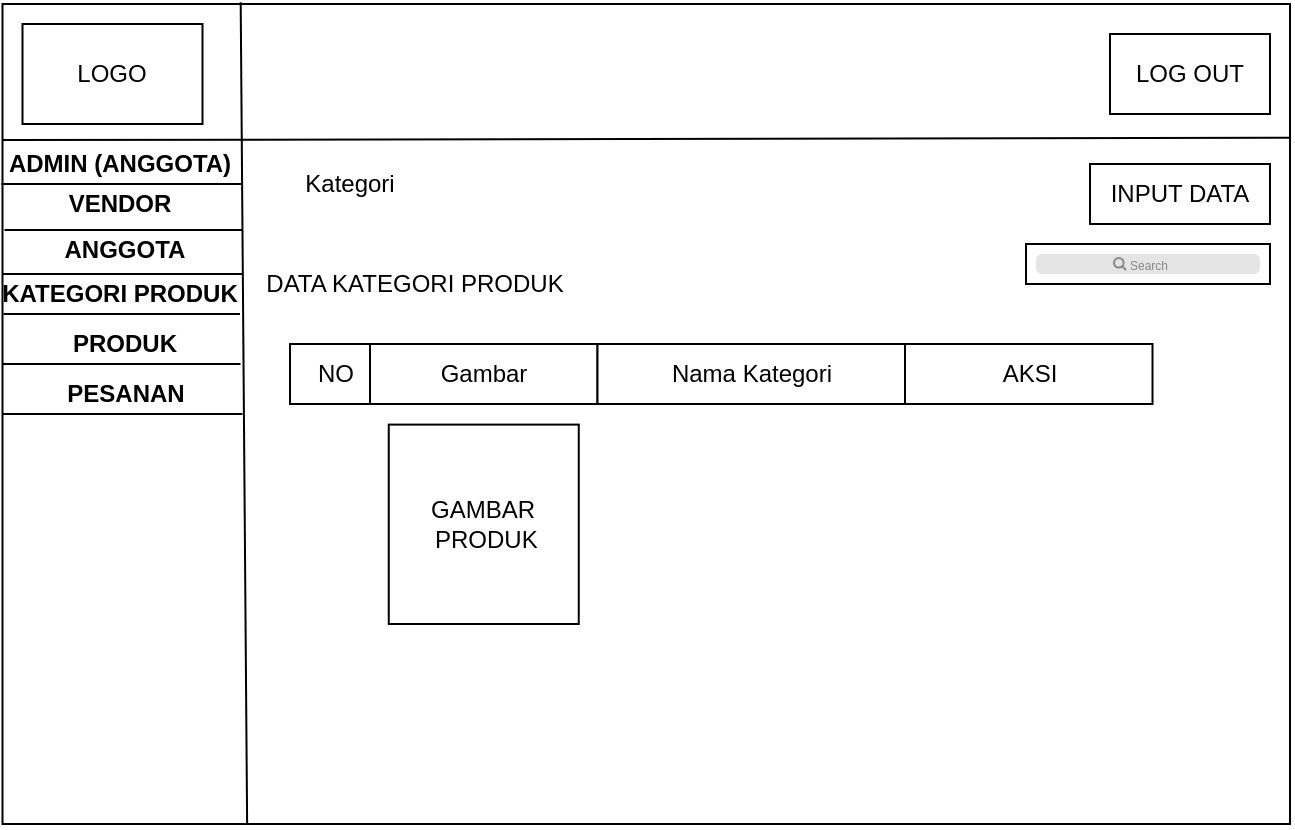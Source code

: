 <mxfile version="14.9.6" type="github">
  <diagram id="wYqaZekAvj2n4rR8hF8H" name="Page-1">
    <mxGraphModel dx="868" dy="460" grid="1" gridSize="10" guides="1" tooltips="1" connect="1" arrows="1" fold="1" page="1" pageScale="1" pageWidth="850" pageHeight="1100" math="0" shadow="0">
      <root>
        <mxCell id="0" />
        <mxCell id="1" parent="0" />
        <mxCell id="MQi_boehBmf1Iwi7T3qC-1" value="" style="rounded=0;whiteSpace=wrap;html=1;" parent="1" vertex="1">
          <mxGeometry x="41.25" y="40" width="643.75" height="410" as="geometry" />
        </mxCell>
        <mxCell id="MQi_boehBmf1Iwi7T3qC-2" value="LOGO" style="rounded=0;whiteSpace=wrap;html=1;" parent="1" vertex="1">
          <mxGeometry x="51.25" y="50" width="90" height="50" as="geometry" />
        </mxCell>
        <mxCell id="MQi_boehBmf1Iwi7T3qC-3" value="" style="endArrow=none;html=1;exitX=0;exitY=0.166;exitDx=0;exitDy=0;exitPerimeter=0;entryX=1;entryY=0.163;entryDx=0;entryDy=0;entryPerimeter=0;" parent="1" source="MQi_boehBmf1Iwi7T3qC-1" target="MQi_boehBmf1Iwi7T3qC-1" edge="1">
          <mxGeometry width="50" height="50" relative="1" as="geometry">
            <mxPoint x="191.25" y="109" as="sourcePoint" />
            <mxPoint x="671.25" y="102" as="targetPoint" />
          </mxGeometry>
        </mxCell>
        <mxCell id="MQi_boehBmf1Iwi7T3qC-4" value="LOG OUT" style="rounded=0;whiteSpace=wrap;html=1;" parent="1" vertex="1">
          <mxGeometry x="595" y="55" width="80" height="40" as="geometry" />
        </mxCell>
        <mxCell id="MQi_boehBmf1Iwi7T3qC-5" value="&lt;b&gt;ADMIN (ANGGOTA)&lt;/b&gt;" style="text;html=1;strokeColor=none;fillColor=none;align=center;verticalAlign=middle;whiteSpace=wrap;rounded=0;" parent="1" vertex="1">
          <mxGeometry x="41.25" y="110" width="117.5" height="20" as="geometry" />
        </mxCell>
        <mxCell id="MQi_boehBmf1Iwi7T3qC-6" value="&lt;b&gt;VENDOR&lt;/b&gt;" style="text;html=1;strokeColor=none;fillColor=none;align=center;verticalAlign=middle;whiteSpace=wrap;rounded=0;" parent="1" vertex="1">
          <mxGeometry x="60" y="130" width="80" height="20" as="geometry" />
        </mxCell>
        <mxCell id="MQi_boehBmf1Iwi7T3qC-7" value="&lt;b&gt;ANGGOTA&lt;/b&gt;" style="text;html=1;strokeColor=none;fillColor=none;align=center;verticalAlign=middle;whiteSpace=wrap;rounded=0;" parent="1" vertex="1">
          <mxGeometry x="65" y="150" width="75" height="25" as="geometry" />
        </mxCell>
        <mxCell id="MQi_boehBmf1Iwi7T3qC-8" value="&lt;b&gt;KATEGORI PRODUK&lt;/b&gt;" style="text;html=1;strokeColor=none;fillColor=none;align=center;verticalAlign=middle;whiteSpace=wrap;rounded=0;" parent="1" vertex="1">
          <mxGeometry x="40" y="175" width="120" height="20" as="geometry" />
        </mxCell>
        <mxCell id="MQi_boehBmf1Iwi7T3qC-9" value="&lt;b&gt;PRODUK&lt;/b&gt;" style="text;html=1;strokeColor=none;fillColor=none;align=center;verticalAlign=middle;whiteSpace=wrap;rounded=0;" parent="1" vertex="1">
          <mxGeometry x="60" y="195" width="85" height="30" as="geometry" />
        </mxCell>
        <mxCell id="MQi_boehBmf1Iwi7T3qC-10" value="&lt;b&gt;PESANAN&lt;/b&gt;" style="text;html=1;strokeColor=none;fillColor=none;align=center;verticalAlign=middle;whiteSpace=wrap;rounded=0;" parent="1" vertex="1">
          <mxGeometry x="67.5" y="225" width="70" height="20" as="geometry" />
        </mxCell>
        <mxCell id="MQi_boehBmf1Iwi7T3qC-11" value="" style="endArrow=none;html=1;entryX=0.185;entryY=-0.002;entryDx=0;entryDy=0;entryPerimeter=0;exitX=0.19;exitY=1;exitDx=0;exitDy=0;exitPerimeter=0;" parent="1" source="MQi_boehBmf1Iwi7T3qC-1" target="MQi_boehBmf1Iwi7T3qC-1" edge="1">
          <mxGeometry width="50" height="50" relative="1" as="geometry">
            <mxPoint x="191.25" y="130" as="sourcePoint" />
            <mxPoint x="241.25" y="80" as="targetPoint" />
          </mxGeometry>
        </mxCell>
        <mxCell id="MQi_boehBmf1Iwi7T3qC-12" value="" style="endArrow=none;html=1;" parent="1" edge="1">
          <mxGeometry width="50" height="50" relative="1" as="geometry">
            <mxPoint x="42.25" y="153" as="sourcePoint" />
            <mxPoint x="161.25" y="153" as="targetPoint" />
          </mxGeometry>
        </mxCell>
        <mxCell id="MQi_boehBmf1Iwi7T3qC-13" value="" style="endArrow=none;html=1;exitX=0;exitY=1;exitDx=0;exitDy=0;" parent="1" edge="1">
          <mxGeometry width="50" height="50" relative="1" as="geometry">
            <mxPoint x="41.25" y="175" as="sourcePoint" />
            <mxPoint x="161.25" y="175" as="targetPoint" />
          </mxGeometry>
        </mxCell>
        <mxCell id="MQi_boehBmf1Iwi7T3qC-14" value="" style="endArrow=none;html=1;" parent="1" edge="1">
          <mxGeometry width="50" height="50" relative="1" as="geometry">
            <mxPoint x="41.25" y="220" as="sourcePoint" />
            <mxPoint x="160.25" y="220" as="targetPoint" />
          </mxGeometry>
        </mxCell>
        <mxCell id="MQi_boehBmf1Iwi7T3qC-15" value="" style="endArrow=none;html=1;exitX=0;exitY=1;exitDx=0;exitDy=0;" parent="1" edge="1">
          <mxGeometry width="50" height="50" relative="1" as="geometry">
            <mxPoint x="41.25" y="245" as="sourcePoint" />
            <mxPoint x="161.25" y="245" as="targetPoint" />
          </mxGeometry>
        </mxCell>
        <mxCell id="MQi_boehBmf1Iwi7T3qC-16" value="DATA KATEGORI PRODUK" style="text;html=1;strokeColor=none;fillColor=none;align=center;verticalAlign=middle;whiteSpace=wrap;rounded=0;" parent="1" vertex="1">
          <mxGeometry x="170" y="160" width="155" height="40" as="geometry" />
        </mxCell>
        <mxCell id="MQi_boehBmf1Iwi7T3qC-17" value="" style="shape=rect;" parent="1" vertex="1">
          <mxGeometry x="553" y="160" width="122" height="20" as="geometry" />
        </mxCell>
        <mxCell id="MQi_boehBmf1Iwi7T3qC-18" value="" style="html=1;strokeWidth=1;shadow=0;dashed=0;shape=mxgraph.ios7ui.marginRect;rx=3;ry=3;rectMargin=5;fillColor=#E4E4E4;strokeColor=none;" parent="MQi_boehBmf1Iwi7T3qC-17" vertex="1">
          <mxGeometry width="122" height="20" as="geometry" />
        </mxCell>
        <mxCell id="MQi_boehBmf1Iwi7T3qC-19" value="Search" style="shape=mxgraph.ios7.icons.looking_glass;strokeColor=#878789;fillColor=none;fontColor=#878789;labelPosition=right;verticalLabelPosition=middle;align=left;verticalAlign=middle;fontSize=6;fontStyle=0;spacingTop=2;" parent="MQi_boehBmf1Iwi7T3qC-17" vertex="1">
          <mxGeometry x="0.5" y="0.5" width="6" height="6" relative="1" as="geometry">
            <mxPoint x="-17" y="-3" as="offset" />
          </mxGeometry>
        </mxCell>
        <mxCell id="MQi_boehBmf1Iwi7T3qC-20" value="INPUT DATA" style="rounded=0;whiteSpace=wrap;html=1;" parent="1" vertex="1">
          <mxGeometry x="585" y="120" width="90" height="30" as="geometry" />
        </mxCell>
        <mxCell id="MQi_boehBmf1Iwi7T3qC-21" value="NO" style="rounded=0;whiteSpace=wrap;html=1;" parent="1" vertex="1">
          <mxGeometry x="185" y="210" width="46.25" height="30" as="geometry" />
        </mxCell>
        <mxCell id="MQi_boehBmf1Iwi7T3qC-22" value="Gambar" style="rounded=0;whiteSpace=wrap;html=1;" parent="1" vertex="1">
          <mxGeometry x="225" y="210" width="113.75" height="30" as="geometry" />
        </mxCell>
        <mxCell id="MQi_boehBmf1Iwi7T3qC-23" value="Nama Kategori" style="rounded=0;whiteSpace=wrap;html=1;" parent="1" vertex="1">
          <mxGeometry x="338.75" y="210" width="153.75" height="30" as="geometry" />
        </mxCell>
        <mxCell id="MQi_boehBmf1Iwi7T3qC-24" value="AKSI" style="rounded=0;whiteSpace=wrap;html=1;" parent="1" vertex="1">
          <mxGeometry x="492.5" y="210" width="123.75" height="30" as="geometry" />
        </mxCell>
        <mxCell id="MQi_boehBmf1Iwi7T3qC-25" value="" style="endArrow=none;html=1;exitX=0.002;exitY=0.353;exitDx=0;exitDy=0;exitPerimeter=0;" parent="1" edge="1">
          <mxGeometry width="50" height="50" relative="1" as="geometry">
            <mxPoint x="40.64" y="130.0" as="sourcePoint" />
            <mxPoint x="161.25" y="130" as="targetPoint" />
          </mxGeometry>
        </mxCell>
        <mxCell id="MQi_boehBmf1Iwi7T3qC-26" value="" style="endArrow=none;html=1;entryX=1;entryY=1;entryDx=0;entryDy=0;" parent="1" target="MQi_boehBmf1Iwi7T3qC-8" edge="1">
          <mxGeometry width="50" height="50" relative="1" as="geometry">
            <mxPoint x="41.75" y="195" as="sourcePoint" />
            <mxPoint x="135" y="195" as="targetPoint" />
          </mxGeometry>
        </mxCell>
        <mxCell id="5-2_3776lO51QbA3kCGq-1" value="Kategori" style="text;html=1;strokeColor=none;fillColor=none;align=center;verticalAlign=middle;whiteSpace=wrap;rounded=0;" parent="1" vertex="1">
          <mxGeometry x="170" y="120" width="90" height="20" as="geometry" />
        </mxCell>
        <mxCell id="5-2_3776lO51QbA3kCGq-2" value="GAMBAR&lt;br&gt;&amp;nbsp;PRODUK" style="rounded=0;whiteSpace=wrap;html=1;" parent="1" vertex="1">
          <mxGeometry x="234.38" y="250.3" width="95" height="99.7" as="geometry" />
        </mxCell>
      </root>
    </mxGraphModel>
  </diagram>
</mxfile>
